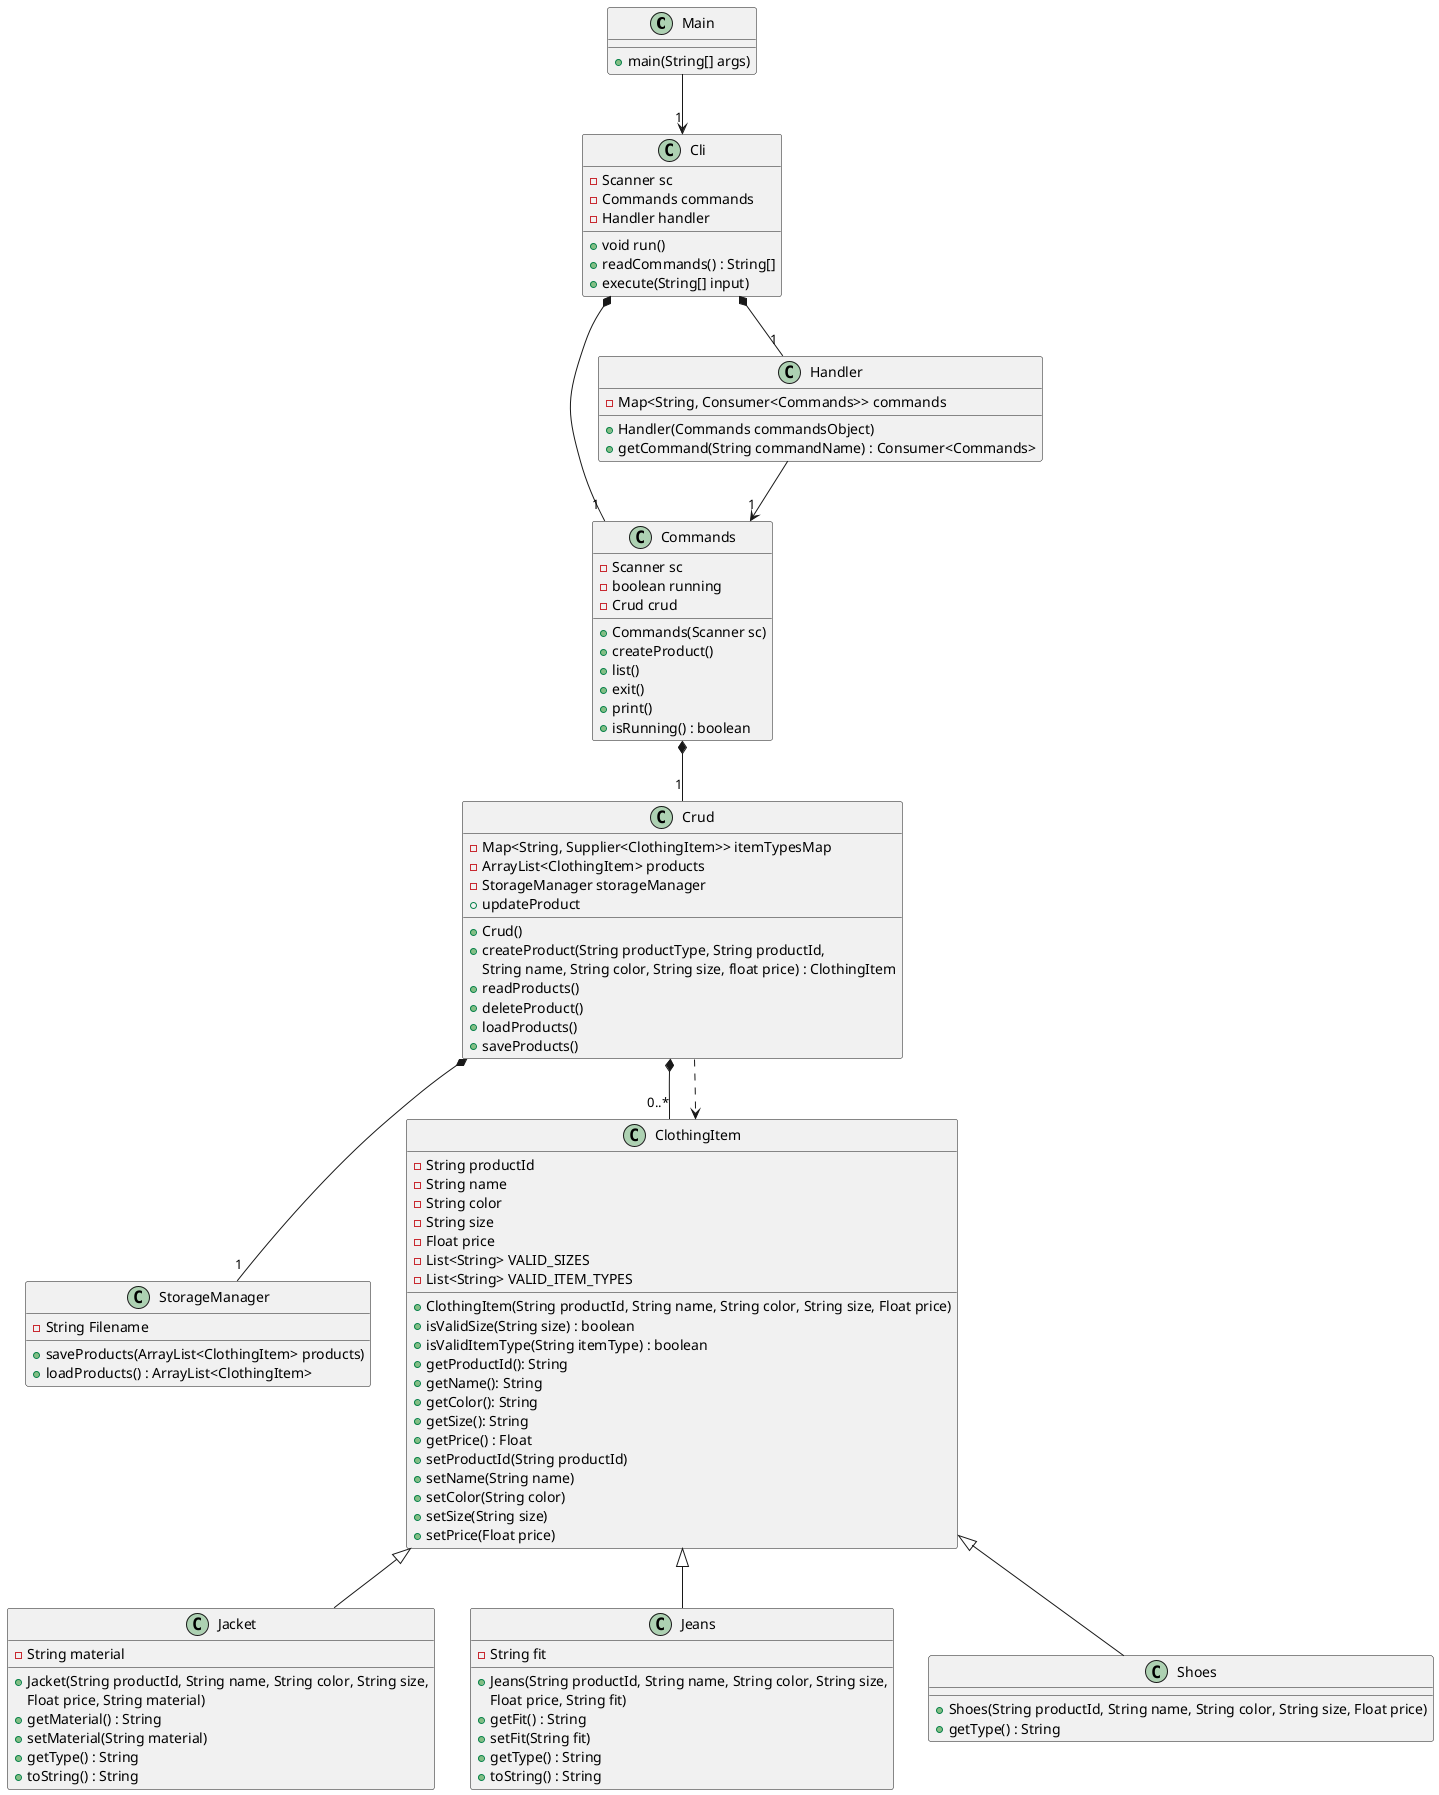 @startuml

class Main {
    +main(String[] args)
}

class Cli {
    -Scanner sc
    -Commands commands
    -Handler handler
    +void run()
    +readCommands() : String[]
    +execute(String[] input)
}

class Commands {
    -Scanner sc
    -boolean running
    -Crud crud
    +Commands(Scanner sc)
    +createProduct()
    +list()
    +exit()
    +print()
    +isRunning() : boolean
}

class Handler {
    -Map<String, Consumer<Commands>> commands
    +Handler(Commands commandsObject)
    +getCommand(String commandName) : Consumer<Commands>
}

class Crud {
    -Map<String, Supplier<ClothingItem>> itemTypesMap
    -ArrayList<ClothingItem> products
    -StorageManager storageManager
    +Crud()
    +createProduct(String productType, String productId,
        String name, String color, String size, float price) : ClothingItem
    +readProducts()
    +updateProduct
    +deleteProduct()
    +loadProducts()
    +saveProducts()
}

class StorageManager{
    -String Filename
    +saveProducts(ArrayList<ClothingItem> products)
    +loadProducts() : ArrayList<ClothingItem>
}

class ClothingItem {
    -String productId
    -String name
    -String color
    -String size
    -Float price
    -List<String> VALID_SIZES
    -List<String> VALID_ITEM_TYPES
    +ClothingItem(String productId, String name, String color, String size, Float price)
    +isValidSize(String size) : boolean
    +isValidItemType(String itemType) : boolean
    +getProductId(): String
    +getName(): String
    +getColor(): String
    +getSize(): String
    +getPrice() : Float
    +setProductId(String productId)
    +setName(String name)
    +setColor(String color)
    +setSize(String size)
    +setPrice(Float price)
}


class Jacket {
    -String material
    +Jacket(String productId, String name, String color, String size,
        Float price, String material)
    +getMaterial() : String
    +setMaterial(String material)
    +getType() : String
    +toString() : String
}

class Jeans {
    -String fit
    +Jeans(String productId, String name, String color, String size,
        Float price, String fit)
    +getFit() : String
    +setFit(String fit)
    +getType() : String
    +toString() : String
}

class Shoes {
    +Shoes(String productId, String name, String color, String size, Float price)
    +getType() : String
}

Main --> "1" Cli

Cli *-- "1" Handler
Cli *-- "1" Commands

Commands *-- "1" Crud

Handler --> "1" Commands

Crud *-- "1" StorageManager
Crud *-- "0..*" ClothingItem
Crud ..> ClothingItem

ClothingItem <|-- Jacket
ClothingItem <|-- Jeans
ClothingItem <|-- Shoes

@enduml